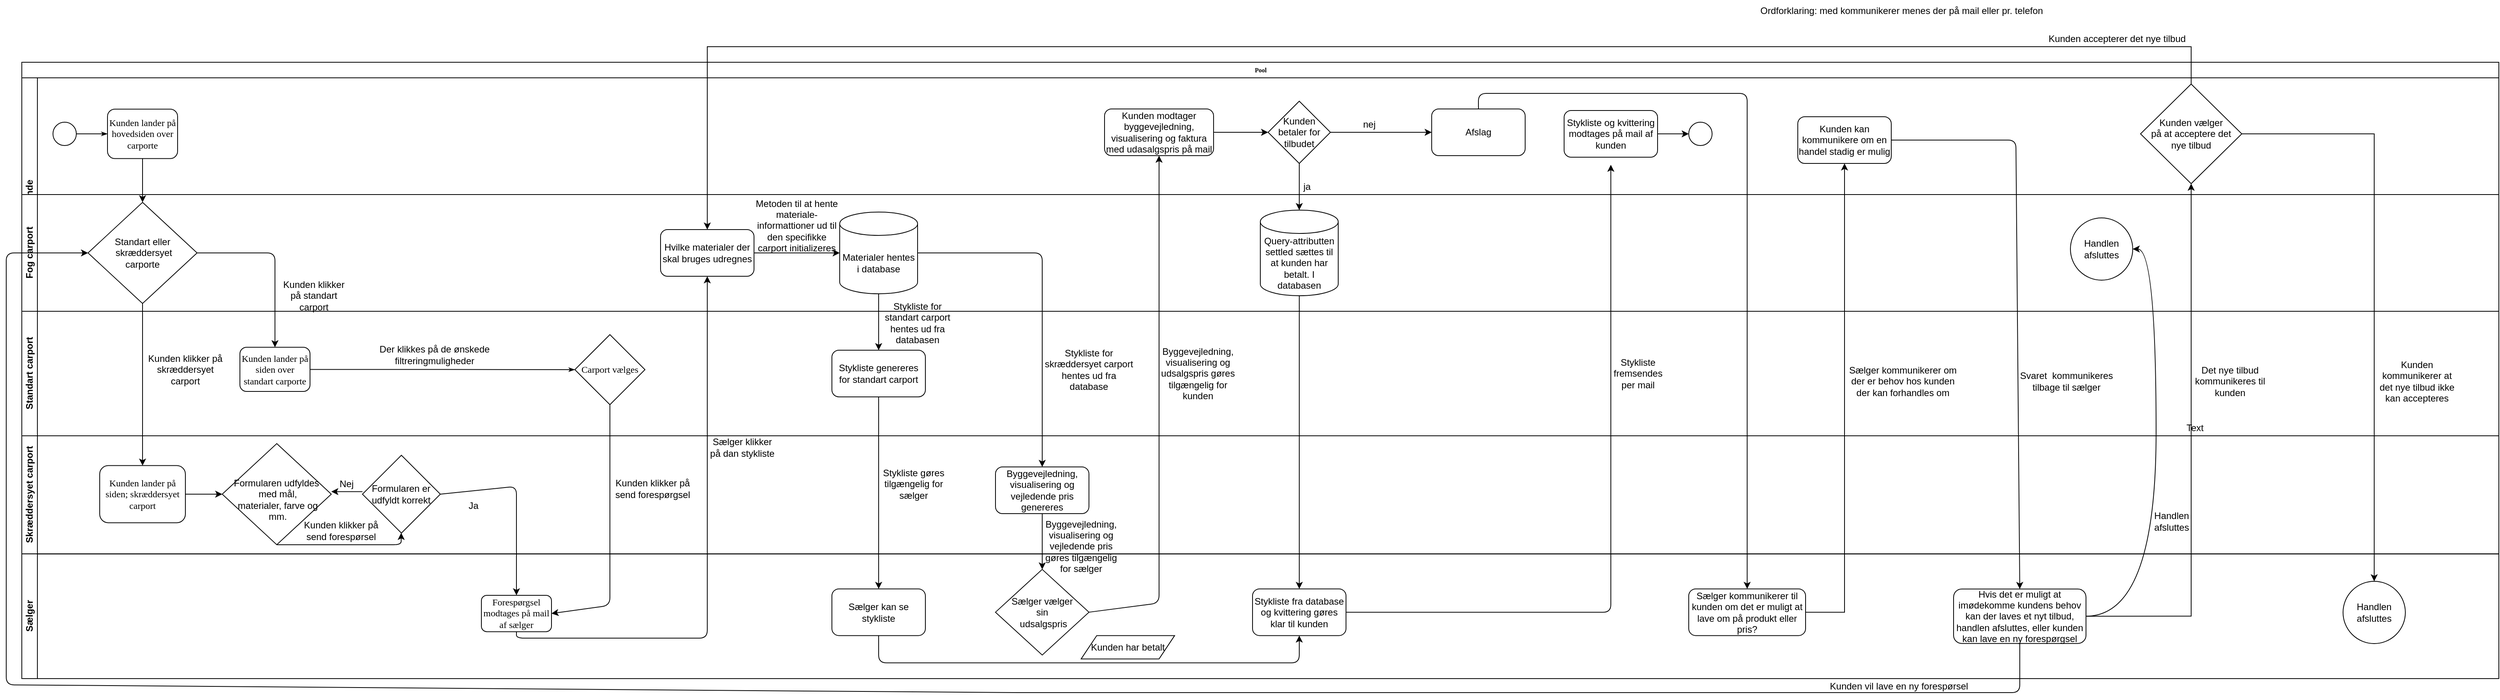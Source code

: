 <mxfile version="14.6.10" type="github">
  <diagram name="Page-1" id="c7488fd3-1785-93aa-aadb-54a6760d102a">
    <mxGraphModel dx="1422" dy="715" grid="1" gridSize="10" guides="1" tooltips="1" connect="1" arrows="1" fold="1" page="1" pageScale="1" pageWidth="1100" pageHeight="850" background="#ffffff" math="0" shadow="0">
      <root>
        <mxCell id="0" />
        <mxCell id="1" parent="0" />
        <mxCell id="2b4e8129b02d487f-1" value="Pool" style="swimlane;html=1;childLayout=stackLayout;horizontal=1;startSize=20;horizontalStack=0;rounded=0;shadow=0;labelBackgroundColor=none;strokeWidth=1;fontFamily=Verdana;fontSize=8;align=center;" parent="1" vertex="1">
          <mxGeometry x="170" y="80" width="3180" height="792" as="geometry" />
        </mxCell>
        <mxCell id="2b4e8129b02d487f-2" value="Kunde" style="swimlane;html=1;startSize=20;horizontal=0;" parent="2b4e8129b02d487f-1" vertex="1">
          <mxGeometry y="20" width="3180" height="300" as="geometry">
            <mxRectangle y="20" width="680" height="20" as="alternateBounds" />
          </mxGeometry>
        </mxCell>
        <mxCell id="2b4e8129b02d487f-18" style="edgeStyle=orthogonalEdgeStyle;rounded=0;html=1;labelBackgroundColor=none;startArrow=none;startFill=0;startSize=5;endArrow=classicThin;endFill=1;endSize=5;jettySize=auto;orthogonalLoop=1;strokeWidth=1;fontFamily=Verdana;fontSize=8" parent="2b4e8129b02d487f-2" source="2b4e8129b02d487f-5" target="2b4e8129b02d487f-6" edge="1">
          <mxGeometry relative="1" as="geometry" />
        </mxCell>
        <mxCell id="2b4e8129b02d487f-5" value="" style="ellipse;whiteSpace=wrap;html=1;rounded=0;shadow=0;labelBackgroundColor=none;strokeWidth=1;fontFamily=Verdana;fontSize=8;align=center;" parent="2b4e8129b02d487f-2" vertex="1">
          <mxGeometry x="40" y="57" width="30" height="30" as="geometry" />
        </mxCell>
        <mxCell id="2b4e8129b02d487f-6" value="&lt;font style=&quot;font-size: 12px&quot;&gt;Kunden lander på hovedsiden over carporte&lt;/font&gt;" style="rounded=1;whiteSpace=wrap;html=1;shadow=0;labelBackgroundColor=none;strokeWidth=1;fontFamily=Verdana;fontSize=8;align=center;" parent="2b4e8129b02d487f-2" vertex="1">
          <mxGeometry x="110" y="40.25" width="90" height="63.5" as="geometry" />
        </mxCell>
        <mxCell id="7Sn1ghP0QjaeYrTUXI2Q-8" value="Kunden modtager byggevejledning, visualisering og faktura med udasalgspris på mail" style="rounded=1;whiteSpace=wrap;html=1;" parent="2b4e8129b02d487f-2" vertex="1">
          <mxGeometry x="1390" y="40" width="140" height="60" as="geometry" />
        </mxCell>
        <mxCell id="tzsEOKulzjB3xu4Um2Aj-2" value="" style="endArrow=classic;html=1;exitX=1;exitY=0.5;exitDx=0;exitDy=0;entryX=0;entryY=0.5;entryDx=0;entryDy=0;" parent="2b4e8129b02d487f-2" source="7Sn1ghP0QjaeYrTUXI2Q-8" target="tzsEOKulzjB3xu4Um2Aj-1" edge="1">
          <mxGeometry width="50" height="50" relative="1" as="geometry">
            <mxPoint x="1540" y="110" as="sourcePoint" />
            <mxPoint x="1550" y="70" as="targetPoint" />
          </mxGeometry>
        </mxCell>
        <mxCell id="tzsEOKulzjB3xu4Um2Aj-1" value="Kunden betaler for tilbudet" style="rhombus;whiteSpace=wrap;html=1;" parent="2b4e8129b02d487f-2" vertex="1">
          <mxGeometry x="1600" y="30" width="80" height="80" as="geometry" />
        </mxCell>
        <mxCell id="2b4e8129b02d487f-3" value="Fog carport" style="swimlane;html=1;startSize=20;horizontal=0;" parent="2b4e8129b02d487f-2" vertex="1">
          <mxGeometry y="150" width="3180" height="150" as="geometry" />
        </mxCell>
        <mxCell id="TK4KHCmlHmji3xtEz4MB-1" value="Standart eller&lt;br&gt;&amp;nbsp;skræddersyet&lt;br&gt;carporte" style="rhombus;whiteSpace=wrap;html=1;" parent="2b4e8129b02d487f-3" vertex="1">
          <mxGeometry x="85" y="10" width="140" height="130" as="geometry" />
        </mxCell>
        <mxCell id="TK4KHCmlHmji3xtEz4MB-7" value="Kunden klikker på standart carport" style="text;html=1;strokeColor=none;fillColor=none;align=center;verticalAlign=middle;whiteSpace=wrap;rounded=0;" parent="2b4e8129b02d487f-3" vertex="1">
          <mxGeometry x="330" y="120" width="90" height="20" as="geometry" />
        </mxCell>
        <mxCell id="7Sn1ghP0QjaeYrTUXI2Q-4" value="Hvilke materialer der skal bruges udregnes" style="rounded=1;whiteSpace=wrap;html=1;" parent="2b4e8129b02d487f-3" vertex="1">
          <mxGeometry x="820" y="45" width="120" height="60" as="geometry" />
        </mxCell>
        <mxCell id="cRBjWWYuR_NZp4JxylkW-3" value="Materialer hentes i database" style="shape=cylinder3;whiteSpace=wrap;html=1;boundedLbl=1;backgroundOutline=1;size=15;" parent="2b4e8129b02d487f-3" vertex="1">
          <mxGeometry x="1050" y="22.5" width="100" height="105" as="geometry" />
        </mxCell>
        <mxCell id="7Sn1ghP0QjaeYrTUXI2Q-5" value="" style="endArrow=classic;html=1;exitX=1;exitY=0.5;exitDx=0;exitDy=0;entryX=0;entryY=0.5;entryDx=0;entryDy=0;entryPerimeter=0;" parent="2b4e8129b02d487f-3" source="7Sn1ghP0QjaeYrTUXI2Q-4" target="cRBjWWYuR_NZp4JxylkW-3" edge="1">
          <mxGeometry width="50" height="50" relative="1" as="geometry">
            <mxPoint x="950" y="100" as="sourcePoint" />
            <mxPoint x="1000" y="50" as="targetPoint" />
          </mxGeometry>
        </mxCell>
        <mxCell id="tzsEOKulzjB3xu4Um2Aj-18" value="Metoden til at hente materiale-informattioner ud til den specifikke carport initializeres" style="text;html=1;strokeColor=none;fillColor=none;align=center;verticalAlign=middle;whiteSpace=wrap;rounded=0;" parent="2b4e8129b02d487f-3" vertex="1">
          <mxGeometry x="940" y="30" width="110" height="20" as="geometry" />
        </mxCell>
        <mxCell id="tzsEOKulzjB3xu4Um2Aj-53" value="Query-attributten settled sættes til at kunden har betalt. I databasen" style="shape=cylinder3;whiteSpace=wrap;html=1;boundedLbl=1;backgroundOutline=1;size=15;" parent="2b4e8129b02d487f-3" vertex="1">
          <mxGeometry x="1590" y="20" width="100" height="110" as="geometry" />
        </mxCell>
        <mxCell id="EKBA3dbDIpnGJt8vrxfB-33" value="&lt;span style=&quot;font-family: &amp;#34;helvetica&amp;#34;&quot;&gt;Handlen afsluttes&lt;/span&gt;" style="ellipse;whiteSpace=wrap;html=1;aspect=fixed;" vertex="1" parent="2b4e8129b02d487f-3">
          <mxGeometry x="2630" y="30" width="80" height="80" as="geometry" />
        </mxCell>
        <mxCell id="cRBjWWYuR_NZp4JxylkW-1" value="" style="endArrow=classic;html=1;exitX=0.5;exitY=1;exitDx=0;exitDy=0;entryX=0.5;entryY=0;entryDx=0;entryDy=0;" parent="2b4e8129b02d487f-2" source="2b4e8129b02d487f-6" target="TK4KHCmlHmji3xtEz4MB-1" edge="1">
          <mxGeometry width="50" height="50" relative="1" as="geometry">
            <mxPoint x="150" y="160" as="sourcePoint" />
            <mxPoint x="200" y="110" as="targetPoint" />
          </mxGeometry>
        </mxCell>
        <mxCell id="tzsEOKulzjB3xu4Um2Aj-10" value="" style="endArrow=classic;html=1;exitX=1;exitY=0.5;exitDx=0;exitDy=0;entryX=0;entryY=0.5;entryDx=0;entryDy=0;" parent="2b4e8129b02d487f-2" source="tzsEOKulzjB3xu4Um2Aj-1" target="tzsEOKulzjB3xu4Um2Aj-12" edge="1">
          <mxGeometry width="50" height="50" relative="1" as="geometry">
            <mxPoint x="1710" y="100" as="sourcePoint" />
            <mxPoint x="1760" y="70" as="targetPoint" />
          </mxGeometry>
        </mxCell>
        <mxCell id="tzsEOKulzjB3xu4Um2Aj-11" value="nej" style="text;html=1;strokeColor=none;fillColor=none;align=center;verticalAlign=middle;whiteSpace=wrap;rounded=0;" parent="2b4e8129b02d487f-2" vertex="1">
          <mxGeometry x="1710" y="50" width="40" height="20" as="geometry" />
        </mxCell>
        <mxCell id="tzsEOKulzjB3xu4Um2Aj-12" value="Afslag" style="rounded=1;whiteSpace=wrap;html=1;" parent="2b4e8129b02d487f-2" vertex="1">
          <mxGeometry x="1810" y="40" width="120" height="60" as="geometry" />
        </mxCell>
        <mxCell id="rhigw6PtUiJ9hn-NOSnQ-4" style="edgeStyle=orthogonalEdgeStyle;rounded=0;orthogonalLoop=1;jettySize=auto;html=1;entryX=0;entryY=0.5;entryDx=0;entryDy=0;" parent="2b4e8129b02d487f-2" source="tzsEOKulzjB3xu4Um2Aj-45" target="rhigw6PtUiJ9hn-NOSnQ-2" edge="1">
          <mxGeometry relative="1" as="geometry" />
        </mxCell>
        <mxCell id="tzsEOKulzjB3xu4Um2Aj-45" value="Stykliste og kvittering modtages på mail af kunden" style="rounded=1;whiteSpace=wrap;html=1;" parent="2b4e8129b02d487f-2" vertex="1">
          <mxGeometry x="1980" y="42" width="120" height="60" as="geometry" />
        </mxCell>
        <mxCell id="tzsEOKulzjB3xu4Um2Aj-52" value="Kunden kan kommunikere om en handel stadig er mulig" style="rounded=1;whiteSpace=wrap;html=1;" parent="2b4e8129b02d487f-2" vertex="1">
          <mxGeometry x="2280" y="50" width="120" height="60" as="geometry" />
        </mxCell>
        <mxCell id="tzsEOKulzjB3xu4Um2Aj-54" value="" style="endArrow=classic;html=1;exitX=0.5;exitY=1;exitDx=0;exitDy=0;entryX=0.5;entryY=0;entryDx=0;entryDy=0;entryPerimeter=0;" parent="2b4e8129b02d487f-2" source="tzsEOKulzjB3xu4Um2Aj-1" target="tzsEOKulzjB3xu4Um2Aj-53" edge="1">
          <mxGeometry width="50" height="50" relative="1" as="geometry">
            <mxPoint x="1240" y="520" as="sourcePoint" />
            <mxPoint x="1290" y="470" as="targetPoint" />
          </mxGeometry>
        </mxCell>
        <mxCell id="tzsEOKulzjB3xu4Um2Aj-6" value="ja" style="text;html=1;strokeColor=none;fillColor=none;align=center;verticalAlign=middle;whiteSpace=wrap;rounded=0;" parent="2b4e8129b02d487f-2" vertex="1">
          <mxGeometry x="1630" y="130" width="40" height="20" as="geometry" />
        </mxCell>
        <mxCell id="rhigw6PtUiJ9hn-NOSnQ-2" value="" style="ellipse;whiteSpace=wrap;html=1;rounded=0;shadow=0;labelBackgroundColor=none;strokeWidth=1;fontFamily=Verdana;fontSize=8;align=center;" parent="2b4e8129b02d487f-2" vertex="1">
          <mxGeometry x="2140" y="57" width="30" height="30" as="geometry" />
        </mxCell>
        <mxCell id="EKBA3dbDIpnGJt8vrxfB-10" value="Kunden vælger&lt;br&gt;på at acceptere det &lt;br&gt;nye tilbud" style="rhombus;whiteSpace=wrap;html=1;" vertex="1" parent="2b4e8129b02d487f-2">
          <mxGeometry x="2720" y="8" width="130" height="128" as="geometry" />
        </mxCell>
        <mxCell id="EKBA3dbDIpnGJt8vrxfB-11" value="" style="endArrow=classic;html=1;rounded=0;edgeStyle=orthogonalEdgeStyle;exitX=0.5;exitY=0;exitDx=0;exitDy=0;entryX=0.5;entryY=0;entryDx=0;entryDy=0;" edge="1" parent="2b4e8129b02d487f-2" source="EKBA3dbDIpnGJt8vrxfB-10" target="7Sn1ghP0QjaeYrTUXI2Q-4">
          <mxGeometry width="50" height="50" relative="1" as="geometry">
            <mxPoint x="2690" y="230" as="sourcePoint" />
            <mxPoint x="2740" y="180" as="targetPoint" />
            <Array as="points">
              <mxPoint x="2785" y="-40" />
              <mxPoint x="880" y="-40" />
            </Array>
          </mxGeometry>
        </mxCell>
        <mxCell id="TK4KHCmlHmji3xtEz4MB-6" value="" style="endArrow=classic;html=1;entryX=0.5;entryY=0;entryDx=0;entryDy=0;exitX=1;exitY=0.5;exitDx=0;exitDy=0;" parent="2b4e8129b02d487f-1" source="TK4KHCmlHmji3xtEz4MB-1" target="2b4e8129b02d487f-14" edge="1">
          <mxGeometry width="50" height="50" relative="1" as="geometry">
            <mxPoint x="150" y="320" as="sourcePoint" />
            <mxPoint x="360" y="330" as="targetPoint" />
            <Array as="points">
              <mxPoint x="325" y="245" />
            </Array>
          </mxGeometry>
        </mxCell>
        <mxCell id="TK4KHCmlHmji3xtEz4MB-21" value="" style="endArrow=classic;html=1;exitX=0.5;exitY=1;exitDx=0;exitDy=0;entryX=0.5;entryY=0;entryDx=0;entryDy=0;" parent="2b4e8129b02d487f-1" source="TK4KHCmlHmji3xtEz4MB-1" target="TK4KHCmlHmji3xtEz4MB-16" edge="1">
          <mxGeometry width="50" height="50" relative="1" as="geometry">
            <mxPoint x="220" y="320" as="sourcePoint" />
            <mxPoint x="270" y="270" as="targetPoint" />
          </mxGeometry>
        </mxCell>
        <mxCell id="TK4KHCmlHmji3xtEz4MB-18" value="" style="endArrow=classic;html=1;exitX=0.5;exitY=1;exitDx=0;exitDy=0;exitPerimeter=0;entryX=1;entryY=0.5;entryDx=0;entryDy=0;" parent="2b4e8129b02d487f-1" source="2b4e8129b02d487f-15" target="TK4KHCmlHmji3xtEz4MB-11" edge="1">
          <mxGeometry width="50" height="50" relative="1" as="geometry">
            <mxPoint x="610" y="449.62" as="sourcePoint" />
            <mxPoint x="755" y="695" as="targetPoint" />
            <Array as="points">
              <mxPoint x="755" y="698" />
            </Array>
          </mxGeometry>
        </mxCell>
        <mxCell id="cRBjWWYuR_NZp4JxylkW-8" value="" style="endArrow=classic;html=1;exitX=0.5;exitY=1;exitDx=0;exitDy=0;entryX=0.5;entryY=0;entryDx=0;entryDy=0;" parent="2b4e8129b02d487f-1" source="cRBjWWYuR_NZp4JxylkW-5" target="cRBjWWYuR_NZp4JxylkW-9" edge="1">
          <mxGeometry width="50" height="50" relative="1" as="geometry">
            <mxPoint x="1060" y="340" as="sourcePoint" />
            <mxPoint x="1060" y="630" as="targetPoint" />
          </mxGeometry>
        </mxCell>
        <mxCell id="2b4e8129b02d487f-4" value="Standart&amp;nbsp;carport" style="swimlane;html=1;startSize=20;horizontal=0;" parent="2b4e8129b02d487f-1" vertex="1">
          <mxGeometry y="320" width="3180" height="160" as="geometry">
            <mxRectangle y="320" width="1200" height="20" as="alternateBounds" />
          </mxGeometry>
        </mxCell>
        <mxCell id="2b4e8129b02d487f-14" value="&lt;font style=&quot;font-size: 12px&quot;&gt;Kunden lander på siden over standart carporte&lt;/font&gt;" style="rounded=1;whiteSpace=wrap;html=1;shadow=0;labelBackgroundColor=none;strokeWidth=1;fontFamily=Verdana;fontSize=8;align=center;" parent="2b4e8129b02d487f-4" vertex="1">
          <mxGeometry x="280" y="46.25" width="90" height="56.75" as="geometry" />
        </mxCell>
        <mxCell id="TK4KHCmlHmji3xtEz4MB-10" value="Kunden klikker på skræddersyet carport" style="text;html=1;strokeColor=none;fillColor=none;align=center;verticalAlign=middle;whiteSpace=wrap;rounded=0;rotation=0;" parent="2b4e8129b02d487f-4" vertex="1">
          <mxGeometry x="160" y="70.38" width="100" height="9.25" as="geometry" />
        </mxCell>
        <mxCell id="2b4e8129b02d487f-15" value="&lt;font style=&quot;font-size: 12px&quot;&gt;Carport vælges&lt;/font&gt;" style="strokeWidth=1;html=1;shape=mxgraph.flowchart.decision;whiteSpace=wrap;rounded=1;shadow=0;labelBackgroundColor=none;fontFamily=Verdana;fontSize=8;align=center;" parent="2b4e8129b02d487f-4" vertex="1">
          <mxGeometry x="710" y="30" width="90" height="90" as="geometry" />
        </mxCell>
        <mxCell id="2b4e8129b02d487f-28" style="edgeStyle=orthogonalEdgeStyle;rounded=0;html=1;labelBackgroundColor=none;startArrow=none;startFill=0;startSize=5;endArrow=classicThin;endFill=1;endSize=5;jettySize=auto;orthogonalLoop=1;strokeWidth=1;fontFamily=Verdana;fontSize=8;" parent="2b4e8129b02d487f-4" source="2b4e8129b02d487f-14" target="2b4e8129b02d487f-15" edge="1">
          <mxGeometry relative="1" as="geometry" />
        </mxCell>
        <mxCell id="TK4KHCmlHmji3xtEz4MB-15" value="Der klikkes på de ønskede filtreringmuligheder" style="text;html=1;strokeColor=none;fillColor=none;align=center;verticalAlign=middle;whiteSpace=wrap;rounded=0;" parent="2b4e8129b02d487f-4" vertex="1">
          <mxGeometry x="450" y="46.25" width="160" height="20" as="geometry" />
        </mxCell>
        <mxCell id="tzsEOKulzjB3xu4Um2Aj-21" value="Byggevejledning, visualisering og udsalgspris gøres tilgængelig for kunden" style="text;html=1;strokeColor=none;fillColor=none;align=center;verticalAlign=middle;whiteSpace=wrap;rounded=0;" parent="2b4e8129b02d487f-4" vertex="1">
          <mxGeometry x="1460" y="70" width="100" height="20" as="geometry" />
        </mxCell>
        <mxCell id="tzsEOKulzjB3xu4Um2Aj-24" value="Stykliste genereres for standart carport" style="rounded=1;whiteSpace=wrap;html=1;" parent="2b4e8129b02d487f-4" vertex="1">
          <mxGeometry x="1040" y="50" width="120" height="60" as="geometry" />
        </mxCell>
        <mxCell id="tzsEOKulzjB3xu4Um2Aj-27" value="Stykliste for standart carport hentes ud fra databasen" style="text;html=1;strokeColor=none;fillColor=none;align=center;verticalAlign=middle;whiteSpace=wrap;rounded=0;" parent="2b4e8129b02d487f-4" vertex="1">
          <mxGeometry x="1100" y="5" width="100" height="20" as="geometry" />
        </mxCell>
        <mxCell id="tzsEOKulzjB3xu4Um2Aj-46" value="Stykliste fremsendes per mail" style="text;html=1;strokeColor=none;fillColor=none;align=center;verticalAlign=middle;whiteSpace=wrap;rounded=0;" parent="2b4e8129b02d487f-4" vertex="1">
          <mxGeometry x="2050" y="70" width="50" height="20" as="geometry" />
        </mxCell>
        <mxCell id="tzsEOKulzjB3xu4Um2Aj-58" value="Sælger kommunikerer om der er behov hos kunden der kan forhandles om" style="text;html=1;strokeColor=none;fillColor=none;align=center;verticalAlign=middle;whiteSpace=wrap;rounded=0;" parent="2b4e8129b02d487f-4" vertex="1">
          <mxGeometry x="2340" y="79.63" width="150" height="20" as="geometry" />
        </mxCell>
        <mxCell id="tzsEOKulzjB3xu4Um2Aj-60" value="Svaret&amp;nbsp; kommunikeres tilbage til sælger" style="text;html=1;strokeColor=none;fillColor=none;align=center;verticalAlign=middle;whiteSpace=wrap;rounded=0;" parent="2b4e8129b02d487f-4" vertex="1">
          <mxGeometry x="2560" y="90" width="130" height="0.38" as="geometry" />
        </mxCell>
        <mxCell id="tzsEOKulzjB3xu4Um2Aj-19" value="Stykliste for skræddersyet carport hentes ud fra database" style="text;html=1;strokeColor=none;fillColor=none;align=center;verticalAlign=middle;whiteSpace=wrap;rounded=0;" parent="2b4e8129b02d487f-4" vertex="1">
          <mxGeometry x="1310" y="60" width="120" height="30" as="geometry" />
        </mxCell>
        <mxCell id="EKBA3dbDIpnGJt8vrxfB-20" value="Det nye tilbud kommunikeres til kunden" style="text;html=1;strokeColor=none;fillColor=none;align=center;verticalAlign=middle;whiteSpace=wrap;rounded=0;" vertex="1" parent="2b4e8129b02d487f-4">
          <mxGeometry x="2780" y="80.19" width="110" height="20" as="geometry" />
        </mxCell>
        <mxCell id="EKBA3dbDIpnGJt8vrxfB-14" value="Kunden kommunikerer at det nye tilbud ikke kan accepteres" style="text;html=1;strokeColor=none;fillColor=none;align=center;verticalAlign=middle;whiteSpace=wrap;rounded=0;" vertex="1" parent="2b4e8129b02d487f-4">
          <mxGeometry x="3020" y="80.19" width="110" height="20" as="geometry" />
        </mxCell>
        <mxCell id="EKBA3dbDIpnGJt8vrxfB-35" value="Text" style="text;html=1;strokeColor=none;fillColor=none;align=center;verticalAlign=middle;whiteSpace=wrap;rounded=0;" vertex="1" parent="2b4e8129b02d487f-4">
          <mxGeometry x="2770" y="140" width="40" height="20" as="geometry" />
        </mxCell>
        <mxCell id="TK4KHCmlHmji3xtEz4MB-5" value="Skræddersyet carport" style="swimlane;html=1;startSize=20;horizontal=0;" parent="2b4e8129b02d487f-1" vertex="1">
          <mxGeometry y="480" width="3180" height="151.69" as="geometry" />
        </mxCell>
        <mxCell id="TK4KHCmlHmji3xtEz4MB-8" value="&lt;br&gt;Formularen udfyldes&lt;br&gt;&amp;nbsp;med mål,&lt;br&gt;&amp;nbsp;materialer, farve og&lt;br&gt;&amp;nbsp;mm." style="rhombus;whiteSpace=wrap;html=1;" parent="TK4KHCmlHmji3xtEz4MB-5" vertex="1">
          <mxGeometry x="257.31" y="10" width="140" height="130" as="geometry" />
        </mxCell>
        <mxCell id="TK4KHCmlHmji3xtEz4MB-16" value="&lt;font style=&quot;font-size: 12px&quot;&gt;Kunden lander på siden; skræddersyet carport&lt;/font&gt;" style="rounded=1;whiteSpace=wrap;html=1;shadow=0;labelBackgroundColor=none;strokeWidth=1;fontFamily=Verdana;fontSize=8;align=center;" parent="TK4KHCmlHmji3xtEz4MB-5" vertex="1">
          <mxGeometry x="100" y="38.31" width="110" height="73.38" as="geometry" />
        </mxCell>
        <mxCell id="TK4KHCmlHmji3xtEz4MB-17" value="" style="endArrow=classic;html=1;exitX=1;exitY=0.5;exitDx=0;exitDy=0;entryX=0;entryY=0.5;entryDx=0;entryDy=0;" parent="TK4KHCmlHmji3xtEz4MB-5" source="TK4KHCmlHmji3xtEz4MB-16" target="TK4KHCmlHmji3xtEz4MB-8" edge="1">
          <mxGeometry width="50" height="50" relative="1" as="geometry">
            <mxPoint x="260" y="10" as="sourcePoint" />
            <mxPoint x="310" y="-40" as="targetPoint" />
          </mxGeometry>
        </mxCell>
        <mxCell id="TK4KHCmlHmji3xtEz4MB-29" value="Nej" style="text;html=1;strokeColor=none;fillColor=none;align=center;verticalAlign=middle;whiteSpace=wrap;rounded=0;" parent="TK4KHCmlHmji3xtEz4MB-5" vertex="1">
          <mxGeometry x="397.31" y="51.69" width="40" height="20" as="geometry" />
        </mxCell>
        <mxCell id="TK4KHCmlHmji3xtEz4MB-30" value="Kunden klikker på send forespørgsel" style="text;html=1;strokeColor=none;fillColor=none;align=center;verticalAlign=middle;whiteSpace=wrap;rounded=0;" parent="TK4KHCmlHmji3xtEz4MB-5" vertex="1">
          <mxGeometry x="760" y="50" width="100" height="35.85" as="geometry" />
        </mxCell>
        <mxCell id="TK4KHCmlHmji3xtEz4MB-24" value="Formularen er udfyldt korrekt" style="rhombus;whiteSpace=wrap;html=1;" parent="TK4KHCmlHmji3xtEz4MB-5" vertex="1">
          <mxGeometry x="437.31" y="25" width="100" height="100" as="geometry" />
        </mxCell>
        <mxCell id="TK4KHCmlHmji3xtEz4MB-14" value="" style="endArrow=classic;html=1;exitX=0.5;exitY=1;exitDx=0;exitDy=0;" parent="TK4KHCmlHmji3xtEz4MB-5" source="TK4KHCmlHmji3xtEz4MB-8" target="TK4KHCmlHmji3xtEz4MB-24" edge="1">
          <mxGeometry width="50" height="50" relative="1" as="geometry">
            <mxPoint x="260" y="70" as="sourcePoint" />
            <mxPoint x="370" y="225" as="targetPoint" />
            <Array as="points">
              <mxPoint x="487" y="140" />
            </Array>
          </mxGeometry>
        </mxCell>
        <mxCell id="TK4KHCmlHmji3xtEz4MB-23" value="Kunden klikker på send forespørsel" style="text;html=1;strokeColor=none;fillColor=none;align=center;verticalAlign=middle;whiteSpace=wrap;rounded=0;" parent="TK4KHCmlHmji3xtEz4MB-5" vertex="1">
          <mxGeometry x="360" y="111.69" width="100" height="20" as="geometry" />
        </mxCell>
        <mxCell id="TK4KHCmlHmji3xtEz4MB-34" value="" style="endArrow=classic;html=1;entryX=0;entryY=1;entryDx=0;entryDy=0;exitX=1;exitY=1;exitDx=0;exitDy=0;" parent="TK4KHCmlHmji3xtEz4MB-5" source="TK4KHCmlHmji3xtEz4MB-29" target="TK4KHCmlHmji3xtEz4MB-29" edge="1">
          <mxGeometry width="50" height="50" relative="1" as="geometry">
            <mxPoint x="430" y="230" as="sourcePoint" />
            <mxPoint x="480" y="180" as="targetPoint" />
          </mxGeometry>
        </mxCell>
        <mxCell id="TK4KHCmlHmji3xtEz4MB-28" value="Ja" style="text;html=1;strokeColor=none;fillColor=none;align=center;verticalAlign=middle;whiteSpace=wrap;rounded=0;" parent="TK4KHCmlHmji3xtEz4MB-5" vertex="1">
          <mxGeometry x="560" y="80" width="40" height="20" as="geometry" />
        </mxCell>
        <mxCell id="tzsEOKulzjB3xu4Um2Aj-28" value="Stykliste gøres tilgængelig for sælger" style="text;html=1;strokeColor=none;fillColor=none;align=center;verticalAlign=middle;whiteSpace=wrap;rounded=0;" parent="TK4KHCmlHmji3xtEz4MB-5" vertex="1">
          <mxGeometry x="1100" y="51.69" width="90" height="20" as="geometry" />
        </mxCell>
        <mxCell id="cRBjWWYuR_NZp4JxylkW-5" value="Byggevejledning, visualisering og vejledende pris genereres" style="rounded=1;whiteSpace=wrap;html=1;" parent="TK4KHCmlHmji3xtEz4MB-5" vertex="1">
          <mxGeometry x="1250" y="40" width="120" height="60" as="geometry" />
        </mxCell>
        <mxCell id="tzsEOKulzjB3xu4Um2Aj-20" value="Byggevejledning, visualisering og vejledende pris gøres tilgængelig for sælger" style="text;html=1;strokeColor=none;fillColor=none;align=center;verticalAlign=middle;whiteSpace=wrap;rounded=0;" parent="TK4KHCmlHmji3xtEz4MB-5" vertex="1">
          <mxGeometry x="1310" y="131.69" width="100" height="20" as="geometry" />
        </mxCell>
        <mxCell id="tzsEOKulzjB3xu4Um2Aj-17" value="Sælger klikker på dan stykliste" style="text;html=1;strokeColor=none;fillColor=none;align=center;verticalAlign=middle;whiteSpace=wrap;rounded=0;" parent="TK4KHCmlHmji3xtEz4MB-5" vertex="1">
          <mxGeometry x="880" y="5" width="90" height="20" as="geometry" />
        </mxCell>
        <mxCell id="EKBA3dbDIpnGJt8vrxfB-38" value="Handlen afsluttes" style="text;html=1;strokeColor=none;fillColor=none;align=center;verticalAlign=middle;whiteSpace=wrap;rounded=0;" vertex="1" parent="TK4KHCmlHmji3xtEz4MB-5">
          <mxGeometry x="2740" y="100" width="40" height="20" as="geometry" />
        </mxCell>
        <mxCell id="TK4KHCmlHmji3xtEz4MB-4" value="Sælger" style="swimlane;html=1;startSize=20;horizontal=0;" parent="2b4e8129b02d487f-1" vertex="1">
          <mxGeometry y="631.69" width="3180" height="160.31" as="geometry" />
        </mxCell>
        <mxCell id="tzsEOKulzjB3xu4Um2Aj-35" value="" style="shape=parallelogram;perimeter=parallelogramPerimeter;whiteSpace=wrap;html=1;fixedSize=1;" parent="TK4KHCmlHmji3xtEz4MB-4" vertex="1">
          <mxGeometry x="1360" y="105" width="120" height="30" as="geometry" />
        </mxCell>
        <mxCell id="TK4KHCmlHmji3xtEz4MB-11" value="&lt;font style=&quot;font-size: 12px&quot;&gt;Forespørgsel modtages på mail af sælger&lt;/font&gt;" style="rounded=1;whiteSpace=wrap;html=1;shadow=0;labelBackgroundColor=none;strokeWidth=1;fontFamily=Verdana;fontSize=8;align=center;" parent="TK4KHCmlHmji3xtEz4MB-4" vertex="1">
          <mxGeometry x="590" y="53.25" width="90" height="46.75" as="geometry" />
        </mxCell>
        <mxCell id="cRBjWWYuR_NZp4JxylkW-9" value="Sælger vælger&lt;br&gt;sin&lt;br&gt;&amp;nbsp;udsalgspris" style="rhombus;whiteSpace=wrap;html=1;" parent="TK4KHCmlHmji3xtEz4MB-4" vertex="1">
          <mxGeometry x="1250" y="20" width="120" height="110" as="geometry" />
        </mxCell>
        <mxCell id="tzsEOKulzjB3xu4Um2Aj-26" value="Sælger kan se stykliste" style="rounded=1;whiteSpace=wrap;html=1;" parent="TK4KHCmlHmji3xtEz4MB-4" vertex="1">
          <mxGeometry x="1040" y="45" width="120" height="60" as="geometry" />
        </mxCell>
        <mxCell id="tzsEOKulzjB3xu4Um2Aj-32" value="Stykliste fra database og kvittering gøres klar til kunden" style="rounded=1;whiteSpace=wrap;html=1;" parent="TK4KHCmlHmji3xtEz4MB-4" vertex="1">
          <mxGeometry x="1580" y="45" width="120" height="60" as="geometry" />
        </mxCell>
        <mxCell id="tzsEOKulzjB3xu4Um2Aj-33" value="" style="endArrow=classic;html=1;exitX=0.5;exitY=1;exitDx=0;exitDy=0;entryX=0.5;entryY=1;entryDx=0;entryDy=0;" parent="TK4KHCmlHmji3xtEz4MB-4" source="tzsEOKulzjB3xu4Um2Aj-26" target="tzsEOKulzjB3xu4Um2Aj-32" edge="1">
          <mxGeometry width="50" height="50" relative="1" as="geometry">
            <mxPoint x="1500" y="40" as="sourcePoint" />
            <mxPoint x="1550" y="-10" as="targetPoint" />
            <Array as="points">
              <mxPoint x="1100" y="140" />
              <mxPoint x="1370" y="140" />
              <mxPoint x="1640" y="140" />
            </Array>
          </mxGeometry>
        </mxCell>
        <mxCell id="tzsEOKulzjB3xu4Um2Aj-34" value="Kunden har betalt" style="text;html=1;strokeColor=none;fillColor=none;align=center;verticalAlign=middle;whiteSpace=wrap;rounded=0;" parent="TK4KHCmlHmji3xtEz4MB-4" vertex="1">
          <mxGeometry x="1370" y="110" width="100" height="20" as="geometry" />
        </mxCell>
        <mxCell id="tzsEOKulzjB3xu4Um2Aj-43" value="" style="endArrow=classic;html=1;exitX=1;exitY=0.5;exitDx=0;exitDy=0;" parent="TK4KHCmlHmji3xtEz4MB-4" source="tzsEOKulzjB3xu4Um2Aj-32" edge="1">
          <mxGeometry width="50" height="50" relative="1" as="geometry">
            <mxPoint x="1720" y="80" as="sourcePoint" />
            <mxPoint x="2040" y="-500" as="targetPoint" />
            <Array as="points">
              <mxPoint x="1750" y="75" />
              <mxPoint x="2040" y="75" />
              <mxPoint x="2040" y="-380" />
            </Array>
          </mxGeometry>
        </mxCell>
        <mxCell id="tzsEOKulzjB3xu4Um2Aj-50" value="Sælger kommunikerer til kunden om det er muligt at lave om på produkt eller pris?" style="rounded=1;whiteSpace=wrap;html=1;" parent="TK4KHCmlHmji3xtEz4MB-4" vertex="1">
          <mxGeometry x="2140" y="45" width="150" height="60" as="geometry" />
        </mxCell>
        <mxCell id="tzsEOKulzjB3xu4Um2Aj-41" value="Hvis det er muligt at imødekomme kundens behov kan der laves et nyt tilbud, handlen afsluttes, eller kunden kan lave en ny forespørgsel" style="rounded=1;whiteSpace=wrap;html=1;" parent="TK4KHCmlHmji3xtEz4MB-4" vertex="1">
          <mxGeometry x="2480" y="45.15" width="170" height="70" as="geometry" />
        </mxCell>
        <mxCell id="EKBA3dbDIpnGJt8vrxfB-19" value="&lt;span style=&quot;font-family: &amp;#34;helvetica&amp;#34;&quot;&gt;Handlen afsluttes&lt;/span&gt;" style="ellipse;whiteSpace=wrap;html=1;aspect=fixed;" vertex="1" parent="TK4KHCmlHmji3xtEz4MB-4">
          <mxGeometry x="2980" y="35.31" width="80" height="80" as="geometry" />
        </mxCell>
        <mxCell id="7Sn1ghP0QjaeYrTUXI2Q-7" value="" style="endArrow=classic;html=1;exitX=1;exitY=0.5;exitDx=0;exitDy=0;entryX=0.5;entryY=1;entryDx=0;entryDy=0;" parent="2b4e8129b02d487f-1" source="cRBjWWYuR_NZp4JxylkW-9" target="7Sn1ghP0QjaeYrTUXI2Q-8" edge="1">
          <mxGeometry width="50" height="50" relative="1" as="geometry">
            <mxPoint x="1350" y="720" as="sourcePoint" />
            <mxPoint x="1460" y="130" as="targetPoint" />
            <Array as="points">
              <mxPoint x="1460" y="695" />
            </Array>
          </mxGeometry>
        </mxCell>
        <mxCell id="tzsEOKulzjB3xu4Um2Aj-23" value="" style="endArrow=classic;html=1;exitX=0.5;exitY=1;exitDx=0;exitDy=0;exitPerimeter=0;" parent="2b4e8129b02d487f-1" source="cRBjWWYuR_NZp4JxylkW-3" target="tzsEOKulzjB3xu4Um2Aj-24" edge="1">
          <mxGeometry width="50" height="50" relative="1" as="geometry">
            <mxPoint x="1180" y="400" as="sourcePoint" />
            <mxPoint x="1100" y="350" as="targetPoint" />
          </mxGeometry>
        </mxCell>
        <mxCell id="tzsEOKulzjB3xu4Um2Aj-25" value="" style="endArrow=classic;html=1;exitX=0.5;exitY=1;exitDx=0;exitDy=0;entryX=0.5;entryY=0;entryDx=0;entryDy=0;" parent="2b4e8129b02d487f-1" source="tzsEOKulzjB3xu4Um2Aj-24" target="tzsEOKulzjB3xu4Um2Aj-26" edge="1">
          <mxGeometry width="50" height="50" relative="1" as="geometry">
            <mxPoint x="1100" y="480" as="sourcePoint" />
            <mxPoint x="1100" y="650" as="targetPoint" />
            <Array as="points">
              <mxPoint x="1100" y="560" />
            </Array>
          </mxGeometry>
        </mxCell>
        <mxCell id="tzsEOKulzjB3xu4Um2Aj-40" value="" style="endArrow=classic;html=1;exitX=0.5;exitY=0;exitDx=0;exitDy=0;entryX=0.5;entryY=0;entryDx=0;entryDy=0;" parent="2b4e8129b02d487f-1" source="tzsEOKulzjB3xu4Um2Aj-12" target="tzsEOKulzjB3xu4Um2Aj-50" edge="1">
          <mxGeometry width="50" height="50" relative="1" as="geometry">
            <mxPoint x="1880" y="180" as="sourcePoint" />
            <mxPoint x="2215" y="620" as="targetPoint" />
            <Array as="points">
              <mxPoint x="1870" y="40" />
              <mxPoint x="2215" y="40" />
            </Array>
          </mxGeometry>
        </mxCell>
        <mxCell id="tzsEOKulzjB3xu4Um2Aj-55" value="" style="endArrow=classic;html=1;exitX=0.5;exitY=1;exitDx=0;exitDy=0;exitPerimeter=0;entryX=0.5;entryY=0;entryDx=0;entryDy=0;" parent="2b4e8129b02d487f-1" source="tzsEOKulzjB3xu4Um2Aj-53" target="tzsEOKulzjB3xu4Um2Aj-32" edge="1">
          <mxGeometry width="50" height="50" relative="1" as="geometry">
            <mxPoint x="1650" y="380" as="sourcePoint" />
            <mxPoint x="1700" y="330" as="targetPoint" />
          </mxGeometry>
        </mxCell>
        <mxCell id="tzsEOKulzjB3xu4Um2Aj-59" value="" style="endArrow=classic;html=1;exitX=1;exitY=0.5;exitDx=0;exitDy=0;entryX=0.5;entryY=0;entryDx=0;entryDy=0;" parent="2b4e8129b02d487f-1" source="tzsEOKulzjB3xu4Um2Aj-52" target="tzsEOKulzjB3xu4Um2Aj-41" edge="1">
          <mxGeometry width="50" height="50" relative="1" as="geometry">
            <mxPoint x="2440" y="140" as="sourcePoint" />
            <mxPoint x="2522.857" y="680" as="targetPoint" />
            <Array as="points">
              <mxPoint x="2560" y="100" />
            </Array>
          </mxGeometry>
        </mxCell>
        <mxCell id="tzsEOKulzjB3xu4Um2Aj-61" value="" style="endArrow=classic;html=1;entryX=0;entryY=0.5;entryDx=0;entryDy=0;exitX=0.5;exitY=1;exitDx=0;exitDy=0;" parent="2b4e8129b02d487f-1" source="tzsEOKulzjB3xu4Um2Aj-41" target="TK4KHCmlHmji3xtEz4MB-1" edge="1">
          <mxGeometry width="50" height="50" relative="1" as="geometry">
            <mxPoint x="2530" y="760" as="sourcePoint" />
            <mxPoint x="-20" y="240" as="targetPoint" />
            <Array as="points">
              <mxPoint x="2565" y="810" />
              <mxPoint x="1270" y="810" />
              <mxPoint x="-20" y="800" />
              <mxPoint x="-20" y="245" />
            </Array>
          </mxGeometry>
        </mxCell>
        <mxCell id="7Sn1ghP0QjaeYrTUXI2Q-6" value="" style="endArrow=classic;html=1;exitX=1;exitY=0.5;exitDx=0;exitDy=0;exitPerimeter=0;entryX=0.5;entryY=0;entryDx=0;entryDy=0;" parent="2b4e8129b02d487f-1" source="cRBjWWYuR_NZp4JxylkW-3" target="cRBjWWYuR_NZp4JxylkW-5" edge="1">
          <mxGeometry width="50" height="50" relative="1" as="geometry">
            <mxPoint x="1160" y="280" as="sourcePoint" />
            <mxPoint x="1210" y="230" as="targetPoint" />
            <Array as="points">
              <mxPoint x="1310" y="245" />
            </Array>
          </mxGeometry>
        </mxCell>
        <mxCell id="cRBjWWYuR_NZp4JxylkW-2" value="" style="endArrow=classic;html=1;startArrow=none;entryX=0.5;entryY=1;entryDx=0;entryDy=0;exitX=0.5;exitY=1;exitDx=0;exitDy=0;" parent="2b4e8129b02d487f-1" target="7Sn1ghP0QjaeYrTUXI2Q-4" edge="1" source="TK4KHCmlHmji3xtEz4MB-11">
          <mxGeometry width="50" height="50" relative="1" as="geometry">
            <mxPoint x="630" y="730" as="sourcePoint" />
            <mxPoint x="880" y="595" as="targetPoint" />
            <Array as="points">
              <mxPoint x="635" y="740" />
              <mxPoint x="790" y="740" />
              <mxPoint x="880" y="740" />
            </Array>
          </mxGeometry>
        </mxCell>
        <mxCell id="TK4KHCmlHmji3xtEz4MB-27" value="" style="endArrow=classic;html=1;exitX=1;exitY=0.5;exitDx=0;exitDy=0;entryX=0.5;entryY=0;entryDx=0;entryDy=0;" parent="2b4e8129b02d487f-1" source="TK4KHCmlHmji3xtEz4MB-24" edge="1" target="TK4KHCmlHmji3xtEz4MB-11">
          <mxGeometry width="50" height="50" relative="1" as="geometry">
            <mxPoint x="380" y="590" as="sourcePoint" />
            <mxPoint x="630" y="670" as="targetPoint" />
            <Array as="points">
              <mxPoint x="635" y="545" />
            </Array>
          </mxGeometry>
        </mxCell>
        <mxCell id="EKBA3dbDIpnGJt8vrxfB-5" value="" style="endArrow=classic;html=1;rounded=0;edgeStyle=orthogonalEdgeStyle;exitX=1;exitY=0.5;exitDx=0;exitDy=0;entryX=0.5;entryY=1;entryDx=0;entryDy=0;" edge="1" parent="2b4e8129b02d487f-1" source="tzsEOKulzjB3xu4Um2Aj-41" target="EKBA3dbDIpnGJt8vrxfB-10">
          <mxGeometry width="50" height="50" relative="1" as="geometry">
            <mxPoint x="2680" y="610" as="sourcePoint" />
            <mxPoint x="2780" y="160" as="targetPoint" />
          </mxGeometry>
        </mxCell>
        <mxCell id="EKBA3dbDIpnGJt8vrxfB-22" value="" style="endArrow=classic;html=1;rounded=0;edgeStyle=orthogonalEdgeStyle;exitX=1;exitY=0.5;exitDx=0;exitDy=0;entryX=0.5;entryY=0;entryDx=0;entryDy=0;" edge="1" parent="2b4e8129b02d487f-1" source="EKBA3dbDIpnGJt8vrxfB-10" target="EKBA3dbDIpnGJt8vrxfB-19">
          <mxGeometry width="50" height="50" relative="1" as="geometry">
            <mxPoint x="3030" y="120" as="sourcePoint" />
            <mxPoint x="3080" y="70" as="targetPoint" />
          </mxGeometry>
        </mxCell>
        <mxCell id="EKBA3dbDIpnGJt8vrxfB-29" value="" style="endArrow=classic;html=1;rounded=0;edgeStyle=orthogonalEdgeStyle;exitX=1;exitY=0.5;exitDx=0;exitDy=0;entryX=0.5;entryY=1;entryDx=0;entryDy=0;" edge="1" parent="2b4e8129b02d487f-1" source="tzsEOKulzjB3xu4Um2Aj-50" target="tzsEOKulzjB3xu4Um2Aj-52">
          <mxGeometry width="50" height="50" relative="1" as="geometry">
            <mxPoint x="2370" y="630" as="sourcePoint" />
            <mxPoint x="2420" y="580" as="targetPoint" />
          </mxGeometry>
        </mxCell>
        <mxCell id="EKBA3dbDIpnGJt8vrxfB-37" value="" style="curved=1;endArrow=classic;html=1;rounded=0;edgeStyle=orthogonalEdgeStyle;exitX=1;exitY=0.5;exitDx=0;exitDy=0;" edge="1" parent="2b4e8129b02d487f-1" source="tzsEOKulzjB3xu4Um2Aj-41" target="EKBA3dbDIpnGJt8vrxfB-33">
          <mxGeometry width="50" height="50" relative="1" as="geometry">
            <mxPoint x="2690" y="620" as="sourcePoint" />
            <mxPoint x="2740" y="570" as="targetPoint" />
            <Array as="points">
              <mxPoint x="2740" y="712" />
              <mxPoint x="2740" y="240" />
            </Array>
          </mxGeometry>
        </mxCell>
        <mxCell id="EKBA3dbDIpnGJt8vrxfB-4" value="Kunden vil lave en ny forespørsel" style="text;html=1;strokeColor=none;fillColor=none;align=center;verticalAlign=middle;whiteSpace=wrap;rounded=0;" vertex="1" parent="1">
          <mxGeometry x="2480" y="872" width="200" height="20" as="geometry" />
        </mxCell>
        <mxCell id="EKBA3dbDIpnGJt8vrxfB-12" value="Kunden accepterer det nye tilbud" style="text;html=1;strokeColor=none;fillColor=none;align=center;verticalAlign=middle;whiteSpace=wrap;rounded=0;" vertex="1" parent="1">
          <mxGeometry x="2770" y="40" width="180" height="20" as="geometry" />
        </mxCell>
        <mxCell id="EKBA3dbDIpnGJt8vrxfB-27" value="Ordforklaring: med kommunikerer menes der på mail eller pr. telefon" style="text;whiteSpace=wrap;html=1;" vertex="1" parent="1">
          <mxGeometry x="2400" width="390" height="30" as="geometry" />
        </mxCell>
      </root>
    </mxGraphModel>
  </diagram>
</mxfile>
